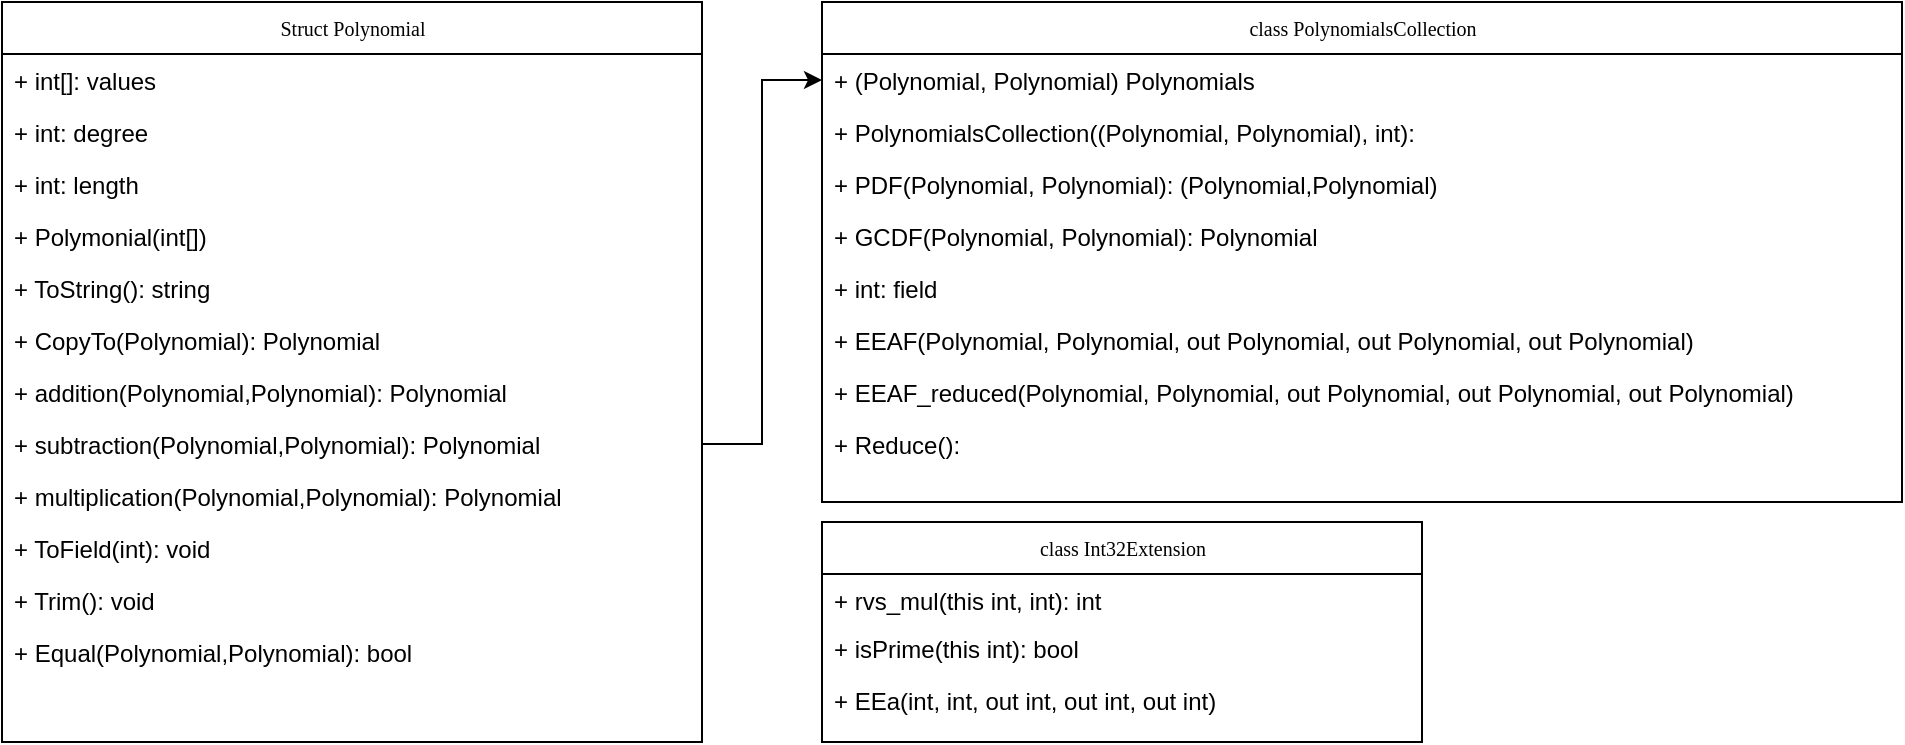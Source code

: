 <mxfile version="14.1.8" type="device"><diagram name="Page-1" id="c4acf3e9-155e-7222-9cf6-157b1a14988f"><mxGraphModel dx="1662" dy="1962" grid="1" gridSize="10" guides="1" tooltips="1" connect="1" arrows="1" fold="1" page="1" pageScale="1" pageWidth="850" pageHeight="1100" background="#ffffff" math="0" shadow="0"><root><mxCell id="0"/><mxCell id="1" parent="0"/><mxCell id="2zrShny5OLo46oTalO7j-1" value="Struct Polynomial" style="swimlane;html=1;fontStyle=0;childLayout=stackLayout;horizontal=1;startSize=26;fillColor=none;horizontalStack=0;resizeParent=1;resizeLast=0;collapsible=1;marginBottom=0;swimlaneFillColor=#ffffff;rounded=0;shadow=0;comic=0;labelBackgroundColor=none;strokeWidth=1;fontFamily=Verdana;fontSize=10;align=center;" vertex="1" parent="1"><mxGeometry x="80" y="-520" width="350" height="370" as="geometry"/></mxCell><mxCell id="2zrShny5OLo46oTalO7j-2" value="+ int[]: values" style="text;html=1;strokeColor=none;fillColor=none;align=left;verticalAlign=top;spacingLeft=4;spacingRight=4;whiteSpace=wrap;overflow=hidden;rotatable=0;points=[[0,0.5],[1,0.5]];portConstraint=eastwest;" vertex="1" parent="2zrShny5OLo46oTalO7j-1"><mxGeometry y="26" width="350" height="26" as="geometry"/></mxCell><mxCell id="2zrShny5OLo46oTalO7j-3" value="+ int: degree" style="text;html=1;strokeColor=none;fillColor=none;align=left;verticalAlign=top;spacingLeft=4;spacingRight=4;whiteSpace=wrap;overflow=hidden;rotatable=0;points=[[0,0.5],[1,0.5]];portConstraint=eastwest;" vertex="1" parent="2zrShny5OLo46oTalO7j-1"><mxGeometry y="52" width="350" height="26" as="geometry"/></mxCell><mxCell id="2zrShny5OLo46oTalO7j-4" value="+ int: length" style="text;html=1;strokeColor=none;fillColor=none;align=left;verticalAlign=top;spacingLeft=4;spacingRight=4;whiteSpace=wrap;overflow=hidden;rotatable=0;points=[[0,0.5],[1,0.5]];portConstraint=eastwest;" vertex="1" parent="2zrShny5OLo46oTalO7j-1"><mxGeometry y="78" width="350" height="26" as="geometry"/></mxCell><mxCell id="2zrShny5OLo46oTalO7j-5" value="+ Polymonial(int[])" style="text;html=1;strokeColor=none;fillColor=none;align=left;verticalAlign=top;spacingLeft=4;spacingRight=4;whiteSpace=wrap;overflow=hidden;rotatable=0;points=[[0,0.5],[1,0.5]];portConstraint=eastwest;" vertex="1" parent="2zrShny5OLo46oTalO7j-1"><mxGeometry y="104" width="350" height="26" as="geometry"/></mxCell><mxCell id="2zrShny5OLo46oTalO7j-6" value="+ ToString():&amp;nbsp;string" style="text;html=1;strokeColor=none;fillColor=none;align=left;verticalAlign=top;spacingLeft=4;spacingRight=4;whiteSpace=wrap;overflow=hidden;rotatable=0;points=[[0,0.5],[1,0.5]];portConstraint=eastwest;" vertex="1" parent="2zrShny5OLo46oTalO7j-1"><mxGeometry y="130" width="350" height="26" as="geometry"/></mxCell><mxCell id="2zrShny5OLo46oTalO7j-7" value="+ CopyTo(Polynomial): Polynomial" style="text;html=1;strokeColor=none;fillColor=none;align=left;verticalAlign=top;spacingLeft=4;spacingRight=4;whiteSpace=wrap;overflow=hidden;rotatable=0;points=[[0,0.5],[1,0.5]];portConstraint=eastwest;" vertex="1" parent="2zrShny5OLo46oTalO7j-1"><mxGeometry y="156" width="350" height="26" as="geometry"/></mxCell><mxCell id="2zrShny5OLo46oTalO7j-8" value="+ addition(Polynomial,Polynomial): Polynomial" style="text;html=1;strokeColor=none;fillColor=none;align=left;verticalAlign=top;spacingLeft=4;spacingRight=4;whiteSpace=wrap;overflow=hidden;rotatable=0;points=[[0,0.5],[1,0.5]];portConstraint=eastwest;" vertex="1" parent="2zrShny5OLo46oTalO7j-1"><mxGeometry y="182" width="350" height="26" as="geometry"/></mxCell><mxCell id="2zrShny5OLo46oTalO7j-9" value="+ subtraction(Polynomial,Polynomial): Polynomial" style="text;html=1;strokeColor=none;fillColor=none;align=left;verticalAlign=top;spacingLeft=4;spacingRight=4;whiteSpace=wrap;overflow=hidden;rotatable=0;points=[[0,0.5],[1,0.5]];portConstraint=eastwest;" vertex="1" parent="2zrShny5OLo46oTalO7j-1"><mxGeometry y="208" width="350" height="26" as="geometry"/></mxCell><mxCell id="2zrShny5OLo46oTalO7j-10" value="+ multiplication(Polynomial,Polynomial): Polynomial" style="text;html=1;strokeColor=none;fillColor=none;align=left;verticalAlign=top;spacingLeft=4;spacingRight=4;whiteSpace=wrap;overflow=hidden;rotatable=0;points=[[0,0.5],[1,0.5]];portConstraint=eastwest;" vertex="1" parent="2zrShny5OLo46oTalO7j-1"><mxGeometry y="234" width="350" height="26" as="geometry"/></mxCell><mxCell id="2zrShny5OLo46oTalO7j-11" value="+ ToField(int): void" style="text;html=1;strokeColor=none;fillColor=none;align=left;verticalAlign=top;spacingLeft=4;spacingRight=4;whiteSpace=wrap;overflow=hidden;rotatable=0;points=[[0,0.5],[1,0.5]];portConstraint=eastwest;" vertex="1" parent="2zrShny5OLo46oTalO7j-1"><mxGeometry y="260" width="350" height="26" as="geometry"/></mxCell><mxCell id="2zrShny5OLo46oTalO7j-12" value="+ Trim(): void" style="text;html=1;strokeColor=none;fillColor=none;align=left;verticalAlign=top;spacingLeft=4;spacingRight=4;whiteSpace=wrap;overflow=hidden;rotatable=0;points=[[0,0.5],[1,0.5]];portConstraint=eastwest;" vertex="1" parent="2zrShny5OLo46oTalO7j-1"><mxGeometry y="286" width="350" height="26" as="geometry"/></mxCell><mxCell id="2zrShny5OLo46oTalO7j-13" value="+ Equal(Polynomial,Polynomial): bool" style="text;html=1;strokeColor=none;fillColor=none;align=left;verticalAlign=top;spacingLeft=4;spacingRight=4;whiteSpace=wrap;overflow=hidden;rotatable=0;points=[[0,0.5],[1,0.5]];portConstraint=eastwest;" vertex="1" parent="2zrShny5OLo46oTalO7j-1"><mxGeometry y="312" width="350" height="26" as="geometry"/></mxCell><mxCell id="2zrShny5OLo46oTalO7j-15" value="class PolynomialsCollection" style="swimlane;html=1;fontStyle=0;childLayout=stackLayout;horizontal=1;startSize=26;fillColor=none;horizontalStack=0;resizeParent=1;resizeLast=0;collapsible=1;marginBottom=0;swimlaneFillColor=#ffffff;rounded=0;shadow=0;comic=0;labelBackgroundColor=none;strokeWidth=1;fontFamily=Verdana;fontSize=10;align=center;" vertex="1" parent="1"><mxGeometry x="490" y="-520" width="540" height="250" as="geometry"/></mxCell><mxCell id="2zrShny5OLo46oTalO7j-36" value="+ (Polynomial, Polynomial) Polynomials" style="text;html=1;strokeColor=none;fillColor=none;align=left;verticalAlign=top;spacingLeft=4;spacingRight=4;whiteSpace=wrap;overflow=hidden;rotatable=0;points=[[0,0.5],[1,0.5]];portConstraint=eastwest;" vertex="1" parent="2zrShny5OLo46oTalO7j-15"><mxGeometry y="26" width="540" height="26" as="geometry"/></mxCell><mxCell id="2zrShny5OLo46oTalO7j-39" value="+ PolynomialsCollection((Polynomial, Polynomial), int):" style="text;html=1;strokeColor=none;fillColor=none;align=left;verticalAlign=top;spacingLeft=4;spacingRight=4;whiteSpace=wrap;overflow=hidden;rotatable=0;points=[[0,0.5],[1,0.5]];portConstraint=eastwest;" vertex="1" parent="2zrShny5OLo46oTalO7j-15"><mxGeometry y="52" width="540" height="26" as="geometry"/></mxCell><mxCell id="2zrShny5OLo46oTalO7j-16" value="+ PDF(Polynomial, Polynomial): (Polynomial,Polynomial)" style="text;html=1;strokeColor=none;fillColor=none;align=left;verticalAlign=top;spacingLeft=4;spacingRight=4;whiteSpace=wrap;overflow=hidden;rotatable=0;points=[[0,0.5],[1,0.5]];portConstraint=eastwest;" vertex="1" parent="2zrShny5OLo46oTalO7j-15"><mxGeometry y="78" width="540" height="26" as="geometry"/></mxCell><mxCell id="2zrShny5OLo46oTalO7j-17" value="+ GCDF(Polynomial, Polynomial): Polynomial" style="text;html=1;strokeColor=none;fillColor=none;align=left;verticalAlign=top;spacingLeft=4;spacingRight=4;whiteSpace=wrap;overflow=hidden;rotatable=0;points=[[0,0.5],[1,0.5]];portConstraint=eastwest;" vertex="1" parent="2zrShny5OLo46oTalO7j-15"><mxGeometry y="104" width="540" height="26" as="geometry"/></mxCell><mxCell id="2zrShny5OLo46oTalO7j-18" value="+ int: field" style="text;html=1;strokeColor=none;fillColor=none;align=left;verticalAlign=top;spacingLeft=4;spacingRight=4;whiteSpace=wrap;overflow=hidden;rotatable=0;points=[[0,0.5],[1,0.5]];portConstraint=eastwest;" vertex="1" parent="2zrShny5OLo46oTalO7j-15"><mxGeometry y="130" width="540" height="26" as="geometry"/></mxCell><mxCell id="2zrShny5OLo46oTalO7j-19" value="+ EEAF(Polynomial, Polynomial, out Polynomial, out Polynomial, out Polynomial)" style="text;html=1;strokeColor=none;fillColor=none;align=left;verticalAlign=top;spacingLeft=4;spacingRight=4;whiteSpace=wrap;overflow=hidden;rotatable=0;points=[[0,0.5],[1,0.5]];portConstraint=eastwest;" vertex="1" parent="2zrShny5OLo46oTalO7j-15"><mxGeometry y="156" width="540" height="26" as="geometry"/></mxCell><mxCell id="2zrShny5OLo46oTalO7j-20" value="+ EEAF_reduced(Polynomial, Polynomial, out Polynomial, out Polynomial, out Polynomial)" style="text;html=1;strokeColor=none;fillColor=none;align=left;verticalAlign=top;spacingLeft=4;spacingRight=4;whiteSpace=wrap;overflow=hidden;rotatable=0;points=[[0,0.5],[1,0.5]];portConstraint=eastwest;" vertex="1" parent="2zrShny5OLo46oTalO7j-15"><mxGeometry y="182" width="540" height="26" as="geometry"/></mxCell><mxCell id="2zrShny5OLo46oTalO7j-21" value="+ Reduce():" style="text;html=1;strokeColor=none;fillColor=none;align=left;verticalAlign=top;spacingLeft=4;spacingRight=4;whiteSpace=wrap;overflow=hidden;rotatable=0;points=[[0,0.5],[1,0.5]];portConstraint=eastwest;" vertex="1" parent="2zrShny5OLo46oTalO7j-15"><mxGeometry y="208" width="540" height="26" as="geometry"/></mxCell><mxCell id="2zrShny5OLo46oTalO7j-28" value="class Int32Extension" style="swimlane;html=1;fontStyle=0;childLayout=stackLayout;horizontal=1;startSize=26;fillColor=none;horizontalStack=0;resizeParent=1;resizeLast=0;collapsible=1;marginBottom=0;swimlaneFillColor=#ffffff;rounded=0;shadow=0;comic=0;labelBackgroundColor=none;strokeWidth=1;fontFamily=Verdana;fontSize=10;align=center;" vertex="1" parent="1"><mxGeometry x="490" y="-260" width="300" height="110" as="geometry"/></mxCell><mxCell id="2zrShny5OLo46oTalO7j-29" value="+ rvs_mul(this int, int): int" style="text;html=1;strokeColor=none;fillColor=none;align=left;verticalAlign=top;spacingLeft=4;spacingRight=4;whiteSpace=wrap;overflow=hidden;rotatable=0;points=[[0,0.5],[1,0.5]];portConstraint=eastwest;" vertex="1" parent="2zrShny5OLo46oTalO7j-28"><mxGeometry y="26" width="300" height="24" as="geometry"/></mxCell><mxCell id="2zrShny5OLo46oTalO7j-35" value="+ isPrime(this int): bool" style="text;html=1;strokeColor=none;fillColor=none;align=left;verticalAlign=top;spacingLeft=4;spacingRight=4;whiteSpace=wrap;overflow=hidden;rotatable=0;points=[[0,0.5],[1,0.5]];portConstraint=eastwest;" vertex="1" parent="2zrShny5OLo46oTalO7j-28"><mxGeometry y="50" width="300" height="26" as="geometry"/></mxCell><mxCell id="2zrShny5OLo46oTalO7j-38" value="+ EEa(int, int, out int, out int, out int)" style="text;html=1;strokeColor=none;fillColor=none;align=left;verticalAlign=top;spacingLeft=4;spacingRight=4;whiteSpace=wrap;overflow=hidden;rotatable=0;points=[[0,0.5],[1,0.5]];portConstraint=eastwest;" vertex="1" parent="2zrShny5OLo46oTalO7j-28"><mxGeometry y="76" width="300" height="26" as="geometry"/></mxCell><mxCell id="2zrShny5OLo46oTalO7j-37" style="edgeStyle=orthogonalEdgeStyle;rounded=0;orthogonalLoop=1;jettySize=auto;html=1;entryX=0;entryY=0.5;entryDx=0;entryDy=0;" edge="1" parent="1" source="2zrShny5OLo46oTalO7j-9" target="2zrShny5OLo46oTalO7j-36"><mxGeometry relative="1" as="geometry"/></mxCell></root></mxGraphModel></diagram></mxfile>